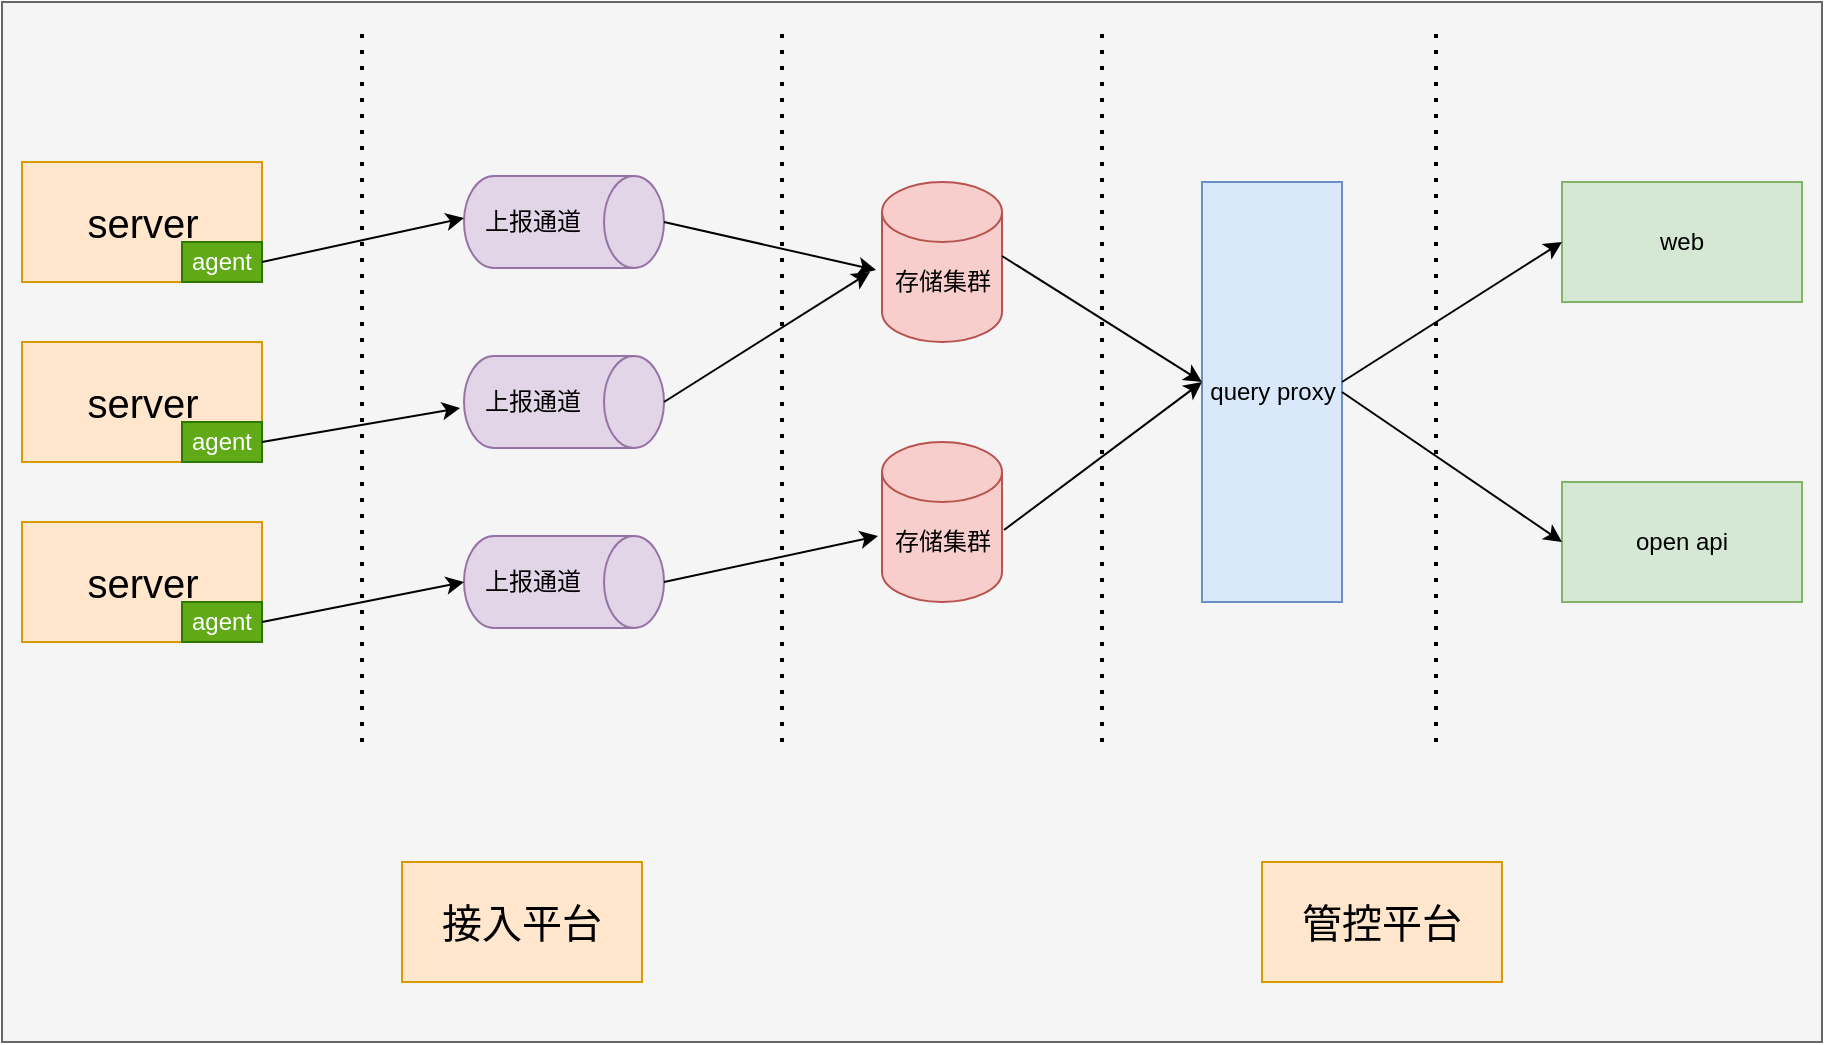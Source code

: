 <mxfile version="24.7.7">
  <diagram name="第 1 页" id="uOS4_HxkIQ4ebvURS76N">
    <mxGraphModel dx="1242" dy="785" grid="1" gridSize="10" guides="1" tooltips="1" connect="1" arrows="1" fold="1" page="1" pageScale="1" pageWidth="827" pageHeight="1169" math="0" shadow="0">
      <root>
        <mxCell id="0" />
        <mxCell id="1" parent="0" />
        <mxCell id="rlgQh58dtwE45fqojzhO-15" value="" style="whiteSpace=wrap;html=1;fillColor=#f5f5f5;fontColor=#333333;strokeColor=#666666;" vertex="1" parent="1">
          <mxGeometry x="110" y="80" width="910" height="520" as="geometry" />
        </mxCell>
        <mxCell id="DMyuqR6m4bUcxvvGwZXB-3" value="" style="whiteSpace=wrap;html=1;fillColor=#ffe6cc;strokeColor=#d79b00;" parent="1" vertex="1">
          <mxGeometry x="120" y="160" width="120" height="60" as="geometry" />
        </mxCell>
        <mxCell id="DMyuqR6m4bUcxvvGwZXB-4" value="" style="whiteSpace=wrap;html=1;fillColor=#ffe6cc;strokeColor=#d79b00;" parent="1" vertex="1">
          <mxGeometry x="120" y="250" width="120" height="60" as="geometry" />
        </mxCell>
        <mxCell id="DMyuqR6m4bUcxvvGwZXB-5" value="" style="whiteSpace=wrap;html=1;fillColor=#ffe6cc;strokeColor=#d79b00;" parent="1" vertex="1">
          <mxGeometry x="120" y="340" width="120" height="60" as="geometry" />
        </mxCell>
        <mxCell id="DMyuqR6m4bUcxvvGwZXB-9" value="" style="shape=cylinder3;whiteSpace=wrap;html=1;boundedLbl=1;backgroundOutline=1;size=15;rotation=90;fillColor=#e1d5e7;strokeColor=#9673a6;" parent="1" vertex="1">
          <mxGeometry x="368" y="140" width="46" height="100" as="geometry" />
        </mxCell>
        <mxCell id="DMyuqR6m4bUcxvvGwZXB-10" value="" style="shape=cylinder3;whiteSpace=wrap;html=1;boundedLbl=1;backgroundOutline=1;size=15;rotation=90;fillColor=#e1d5e7;strokeColor=#9673a6;" parent="1" vertex="1">
          <mxGeometry x="368" y="230" width="46" height="100" as="geometry" />
        </mxCell>
        <mxCell id="DMyuqR6m4bUcxvvGwZXB-11" value="" style="shape=cylinder3;whiteSpace=wrap;html=1;boundedLbl=1;backgroundOutline=1;size=15;rotation=90;fillColor=#e1d5e7;strokeColor=#9673a6;" parent="1" vertex="1">
          <mxGeometry x="368" y="320" width="46" height="100" as="geometry" />
        </mxCell>
        <mxCell id="DMyuqR6m4bUcxvvGwZXB-12" value="" style="shape=cylinder3;whiteSpace=wrap;html=1;boundedLbl=1;backgroundOutline=1;size=15;fillColor=#f8cecc;strokeColor=#b85450;" parent="1" vertex="1">
          <mxGeometry x="550" y="170" width="60" height="80" as="geometry" />
        </mxCell>
        <mxCell id="DMyuqR6m4bUcxvvGwZXB-13" value="" style="shape=cylinder3;whiteSpace=wrap;html=1;boundedLbl=1;backgroundOutline=1;size=15;fillColor=#f8cecc;strokeColor=#b85450;" parent="1" vertex="1">
          <mxGeometry x="550" y="300" width="60" height="80" as="geometry" />
        </mxCell>
        <mxCell id="DMyuqR6m4bUcxvvGwZXB-14" value="" style="whiteSpace=wrap;html=1;fillColor=#dae8fc;strokeColor=#6c8ebf;" parent="1" vertex="1">
          <mxGeometry x="710" y="170" width="70" height="210" as="geometry" />
        </mxCell>
        <mxCell id="DMyuqR6m4bUcxvvGwZXB-16" value="web" style="whiteSpace=wrap;html=1;fillColor=#d5e8d4;strokeColor=#82b366;" parent="1" vertex="1">
          <mxGeometry x="890" y="170" width="120" height="60" as="geometry" />
        </mxCell>
        <mxCell id="DMyuqR6m4bUcxvvGwZXB-17" value="open api" style="whiteSpace=wrap;html=1;fillColor=#d5e8d4;strokeColor=#82b366;" parent="1" vertex="1">
          <mxGeometry x="890" y="320" width="120" height="60" as="geometry" />
        </mxCell>
        <mxCell id="DMyuqR6m4bUcxvvGwZXB-18" value="" style="endArrow=none;dashed=1;html=1;dashPattern=1 3;strokeWidth=2;rounded=0;" parent="1" edge="1">
          <mxGeometry width="50" height="50" relative="1" as="geometry">
            <mxPoint x="290" y="450" as="sourcePoint" />
            <mxPoint x="290" y="90" as="targetPoint" />
          </mxGeometry>
        </mxCell>
        <mxCell id="DMyuqR6m4bUcxvvGwZXB-19" value="" style="endArrow=none;dashed=1;html=1;dashPattern=1 3;strokeWidth=2;rounded=0;" parent="1" edge="1">
          <mxGeometry width="50" height="50" relative="1" as="geometry">
            <mxPoint x="500" y="450" as="sourcePoint" />
            <mxPoint x="500" y="90" as="targetPoint" />
          </mxGeometry>
        </mxCell>
        <mxCell id="DMyuqR6m4bUcxvvGwZXB-20" value="" style="endArrow=none;dashed=1;html=1;dashPattern=1 3;strokeWidth=2;rounded=0;" parent="1" edge="1">
          <mxGeometry width="50" height="50" relative="1" as="geometry">
            <mxPoint x="660" y="450" as="sourcePoint" />
            <mxPoint x="660" y="90" as="targetPoint" />
          </mxGeometry>
        </mxCell>
        <mxCell id="DMyuqR6m4bUcxvvGwZXB-21" value="" style="endArrow=none;dashed=1;html=1;dashPattern=1 3;strokeWidth=2;rounded=0;" parent="1" edge="1">
          <mxGeometry width="50" height="50" relative="1" as="geometry">
            <mxPoint x="827" y="450" as="sourcePoint" />
            <mxPoint x="827" y="90" as="targetPoint" />
          </mxGeometry>
        </mxCell>
        <mxCell id="rlgQh58dtwE45fqojzhO-1" value="agent" style="whiteSpace=wrap;html=1;fillColor=#60a917;fontColor=#ffffff;strokeColor=#2D7600;" vertex="1" parent="1">
          <mxGeometry x="200" y="200" width="40" height="20" as="geometry" />
        </mxCell>
        <mxCell id="rlgQh58dtwE45fqojzhO-4" value="&lt;font style=&quot;font-size: 20px;&quot;&gt;server&lt;/font&gt;" style="text;html=1;align=center;verticalAlign=middle;resizable=0;points=[];autosize=1;strokeColor=none;fillColor=none;" vertex="1" parent="1">
          <mxGeometry x="140" y="170" width="80" height="40" as="geometry" />
        </mxCell>
        <mxCell id="rlgQh58dtwE45fqojzhO-5" value="agent" style="whiteSpace=wrap;html=1;fillColor=#60a917;fontColor=#ffffff;strokeColor=#2D7600;" vertex="1" parent="1">
          <mxGeometry x="200" y="290" width="40" height="20" as="geometry" />
        </mxCell>
        <mxCell id="rlgQh58dtwE45fqojzhO-6" value="agent" style="whiteSpace=wrap;html=1;fillColor=#60a917;fontColor=#ffffff;strokeColor=#2D7600;" vertex="1" parent="1">
          <mxGeometry x="200" y="380" width="40" height="20" as="geometry" />
        </mxCell>
        <mxCell id="rlgQh58dtwE45fqojzhO-7" value="&lt;font style=&quot;font-size: 20px;&quot;&gt;server&lt;/font&gt;" style="text;html=1;align=center;verticalAlign=middle;resizable=0;points=[];autosize=1;strokeColor=none;fillColor=none;" vertex="1" parent="1">
          <mxGeometry x="140" y="260" width="80" height="40" as="geometry" />
        </mxCell>
        <mxCell id="rlgQh58dtwE45fqojzhO-8" value="&lt;font style=&quot;font-size: 20px;&quot;&gt;server&lt;/font&gt;" style="text;html=1;align=center;verticalAlign=middle;resizable=0;points=[];autosize=1;strokeColor=none;fillColor=none;" vertex="1" parent="1">
          <mxGeometry x="140" y="350" width="80" height="40" as="geometry" />
        </mxCell>
        <mxCell id="rlgQh58dtwE45fqojzhO-9" value="上报通道" style="text;html=1;align=center;verticalAlign=middle;resizable=0;points=[];autosize=1;strokeColor=none;fillColor=none;" vertex="1" parent="1">
          <mxGeometry x="340" y="175" width="70" height="30" as="geometry" />
        </mxCell>
        <mxCell id="rlgQh58dtwE45fqojzhO-10" value="上报通道" style="text;html=1;align=center;verticalAlign=middle;resizable=0;points=[];autosize=1;strokeColor=none;fillColor=none;" vertex="1" parent="1">
          <mxGeometry x="340" y="265" width="70" height="30" as="geometry" />
        </mxCell>
        <mxCell id="rlgQh58dtwE45fqojzhO-11" value="上报通道" style="text;html=1;align=center;verticalAlign=middle;resizable=0;points=[];autosize=1;strokeColor=none;fillColor=none;" vertex="1" parent="1">
          <mxGeometry x="340" y="355" width="70" height="30" as="geometry" />
        </mxCell>
        <mxCell id="rlgQh58dtwE45fqojzhO-12" value="存储集群" style="text;html=1;align=center;verticalAlign=middle;resizable=0;points=[];autosize=1;strokeColor=none;fillColor=none;" vertex="1" parent="1">
          <mxGeometry x="545" y="205" width="70" height="30" as="geometry" />
        </mxCell>
        <mxCell id="rlgQh58dtwE45fqojzhO-13" value="存储集群" style="text;html=1;align=center;verticalAlign=middle;resizable=0;points=[];autosize=1;strokeColor=none;fillColor=none;" vertex="1" parent="1">
          <mxGeometry x="545" y="335" width="70" height="30" as="geometry" />
        </mxCell>
        <mxCell id="rlgQh58dtwE45fqojzhO-14" value="query proxy" style="text;html=1;align=center;verticalAlign=middle;resizable=0;points=[];autosize=1;strokeColor=none;fillColor=none;" vertex="1" parent="1">
          <mxGeometry x="700" y="260" width="90" height="30" as="geometry" />
        </mxCell>
        <mxCell id="rlgQh58dtwE45fqojzhO-24" value="" style="endArrow=classic;html=1;rounded=0;entryX=0.111;entryY=0.333;entryDx=0;entryDy=0;entryPerimeter=0;exitX=0.929;exitY=0.067;exitDx=0;exitDy=0;exitPerimeter=0;" edge="1" parent="1" source="rlgQh58dtwE45fqojzhO-12" target="rlgQh58dtwE45fqojzhO-14">
          <mxGeometry width="50" height="50" relative="1" as="geometry">
            <mxPoint x="380" y="620" as="sourcePoint" />
            <mxPoint x="430" y="570" as="targetPoint" />
          </mxGeometry>
        </mxCell>
        <mxCell id="rlgQh58dtwE45fqojzhO-25" value="" style="endArrow=classic;html=1;rounded=0;exitX=0.943;exitY=0.3;exitDx=0;exitDy=0;exitPerimeter=0;" edge="1" parent="1" source="rlgQh58dtwE45fqojzhO-13">
          <mxGeometry width="50" height="50" relative="1" as="geometry">
            <mxPoint x="610" y="540" as="sourcePoint" />
            <mxPoint x="710" y="270" as="targetPoint" />
          </mxGeometry>
        </mxCell>
        <mxCell id="rlgQh58dtwE45fqojzhO-26" value="" style="endArrow=classic;html=1;rounded=0;entryX=0.014;entryY=0.433;entryDx=0;entryDy=0;entryPerimeter=0;exitX=1;exitY=0.5;exitDx=0;exitDy=0;" edge="1" parent="1" source="rlgQh58dtwE45fqojzhO-1" target="rlgQh58dtwE45fqojzhO-9">
          <mxGeometry width="50" height="50" relative="1" as="geometry">
            <mxPoint x="240" y="550" as="sourcePoint" />
            <mxPoint x="290" y="500" as="targetPoint" />
          </mxGeometry>
        </mxCell>
        <mxCell id="rlgQh58dtwE45fqojzhO-27" value="" style="endArrow=classic;html=1;rounded=0;entryX=-0.014;entryY=0.6;entryDx=0;entryDy=0;entryPerimeter=0;exitX=1;exitY=0.5;exitDx=0;exitDy=0;" edge="1" parent="1" source="rlgQh58dtwE45fqojzhO-5" target="rlgQh58dtwE45fqojzhO-10">
          <mxGeometry width="50" height="50" relative="1" as="geometry">
            <mxPoint x="200" y="580" as="sourcePoint" />
            <mxPoint x="250" y="530" as="targetPoint" />
          </mxGeometry>
        </mxCell>
        <mxCell id="rlgQh58dtwE45fqojzhO-28" value="" style="endArrow=classic;html=1;rounded=0;entryX=0.5;entryY=1;entryDx=0;entryDy=0;entryPerimeter=0;exitX=1;exitY=0.5;exitDx=0;exitDy=0;" edge="1" parent="1" source="rlgQh58dtwE45fqojzhO-6" target="DMyuqR6m4bUcxvvGwZXB-11">
          <mxGeometry width="50" height="50" relative="1" as="geometry">
            <mxPoint x="170" y="620" as="sourcePoint" />
            <mxPoint x="220" y="570" as="targetPoint" />
          </mxGeometry>
        </mxCell>
        <mxCell id="rlgQh58dtwE45fqojzhO-29" value="" style="endArrow=classic;html=1;rounded=0;entryX=0.029;entryY=0.3;entryDx=0;entryDy=0;entryPerimeter=0;exitX=0.5;exitY=0;exitDx=0;exitDy=0;exitPerimeter=0;" edge="1" parent="1" source="DMyuqR6m4bUcxvvGwZXB-9" target="rlgQh58dtwE45fqojzhO-12">
          <mxGeometry width="50" height="50" relative="1" as="geometry">
            <mxPoint x="310" y="590" as="sourcePoint" />
            <mxPoint x="360" y="540" as="targetPoint" />
          </mxGeometry>
        </mxCell>
        <mxCell id="rlgQh58dtwE45fqojzhO-30" value="" style="endArrow=classic;html=1;rounded=0;exitX=0.5;exitY=0;exitDx=0;exitDy=0;exitPerimeter=0;" edge="1" parent="1" source="DMyuqR6m4bUcxvvGwZXB-10">
          <mxGeometry width="50" height="50" relative="1" as="geometry">
            <mxPoint x="310" y="620" as="sourcePoint" />
            <mxPoint x="544" y="215" as="targetPoint" />
          </mxGeometry>
        </mxCell>
        <mxCell id="rlgQh58dtwE45fqojzhO-31" value="" style="endArrow=classic;html=1;rounded=0;entryX=0.043;entryY=0.4;entryDx=0;entryDy=0;entryPerimeter=0;exitX=0.5;exitY=0;exitDx=0;exitDy=0;exitPerimeter=0;" edge="1" parent="1" source="DMyuqR6m4bUcxvvGwZXB-11" target="rlgQh58dtwE45fqojzhO-13">
          <mxGeometry width="50" height="50" relative="1" as="geometry">
            <mxPoint x="370" y="560" as="sourcePoint" />
            <mxPoint x="420" y="510" as="targetPoint" />
          </mxGeometry>
        </mxCell>
        <mxCell id="rlgQh58dtwE45fqojzhO-32" value="" style="endArrow=classic;html=1;rounded=0;entryX=0;entryY=0.5;entryDx=0;entryDy=0;exitX=0.889;exitY=0.333;exitDx=0;exitDy=0;exitPerimeter=0;" edge="1" parent="1" source="rlgQh58dtwE45fqojzhO-14" target="DMyuqR6m4bUcxvvGwZXB-16">
          <mxGeometry width="50" height="50" relative="1" as="geometry">
            <mxPoint x="710" y="560" as="sourcePoint" />
            <mxPoint x="760" y="510" as="targetPoint" />
          </mxGeometry>
        </mxCell>
        <mxCell id="rlgQh58dtwE45fqojzhO-33" value="" style="endArrow=classic;html=1;rounded=0;entryX=0;entryY=0.5;entryDx=0;entryDy=0;exitX=1;exitY=0.5;exitDx=0;exitDy=0;" edge="1" parent="1" source="DMyuqR6m4bUcxvvGwZXB-14" target="DMyuqR6m4bUcxvvGwZXB-17">
          <mxGeometry width="50" height="50" relative="1" as="geometry">
            <mxPoint x="840" y="570" as="sourcePoint" />
            <mxPoint x="890" y="520" as="targetPoint" />
          </mxGeometry>
        </mxCell>
        <mxCell id="rlgQh58dtwE45fqojzhO-35" value="&lt;font style=&quot;font-size: 20px;&quot;&gt;管控平台&lt;/font&gt;" style="whiteSpace=wrap;html=1;fillColor=#ffe6cc;strokeColor=#d79b00;" vertex="1" parent="1">
          <mxGeometry x="740" y="510" width="120" height="60" as="geometry" />
        </mxCell>
        <mxCell id="rlgQh58dtwE45fqojzhO-39" value="&lt;font style=&quot;font-size: 20px;&quot;&gt;接入平台&lt;/font&gt;" style="whiteSpace=wrap;html=1;fillColor=#ffe6cc;strokeColor=#d79b00;" vertex="1" parent="1">
          <mxGeometry x="310" y="510" width="120" height="60" as="geometry" />
        </mxCell>
      </root>
    </mxGraphModel>
  </diagram>
</mxfile>
